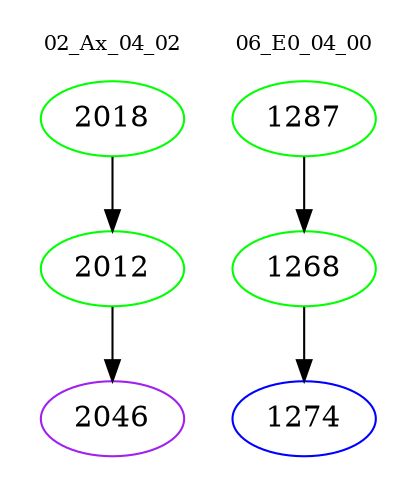 digraph{
subgraph cluster_0 {
color = white
label = "02_Ax_04_02";
fontsize=10;
T0_2018 [label="2018", color="green"]
T0_2018 -> T0_2012 [color="black"]
T0_2012 [label="2012", color="green"]
T0_2012 -> T0_2046 [color="black"]
T0_2046 [label="2046", color="purple"]
}
subgraph cluster_1 {
color = white
label = "06_E0_04_00";
fontsize=10;
T1_1287 [label="1287", color="green"]
T1_1287 -> T1_1268 [color="black"]
T1_1268 [label="1268", color="green"]
T1_1268 -> T1_1274 [color="black"]
T1_1274 [label="1274", color="blue"]
}
}
